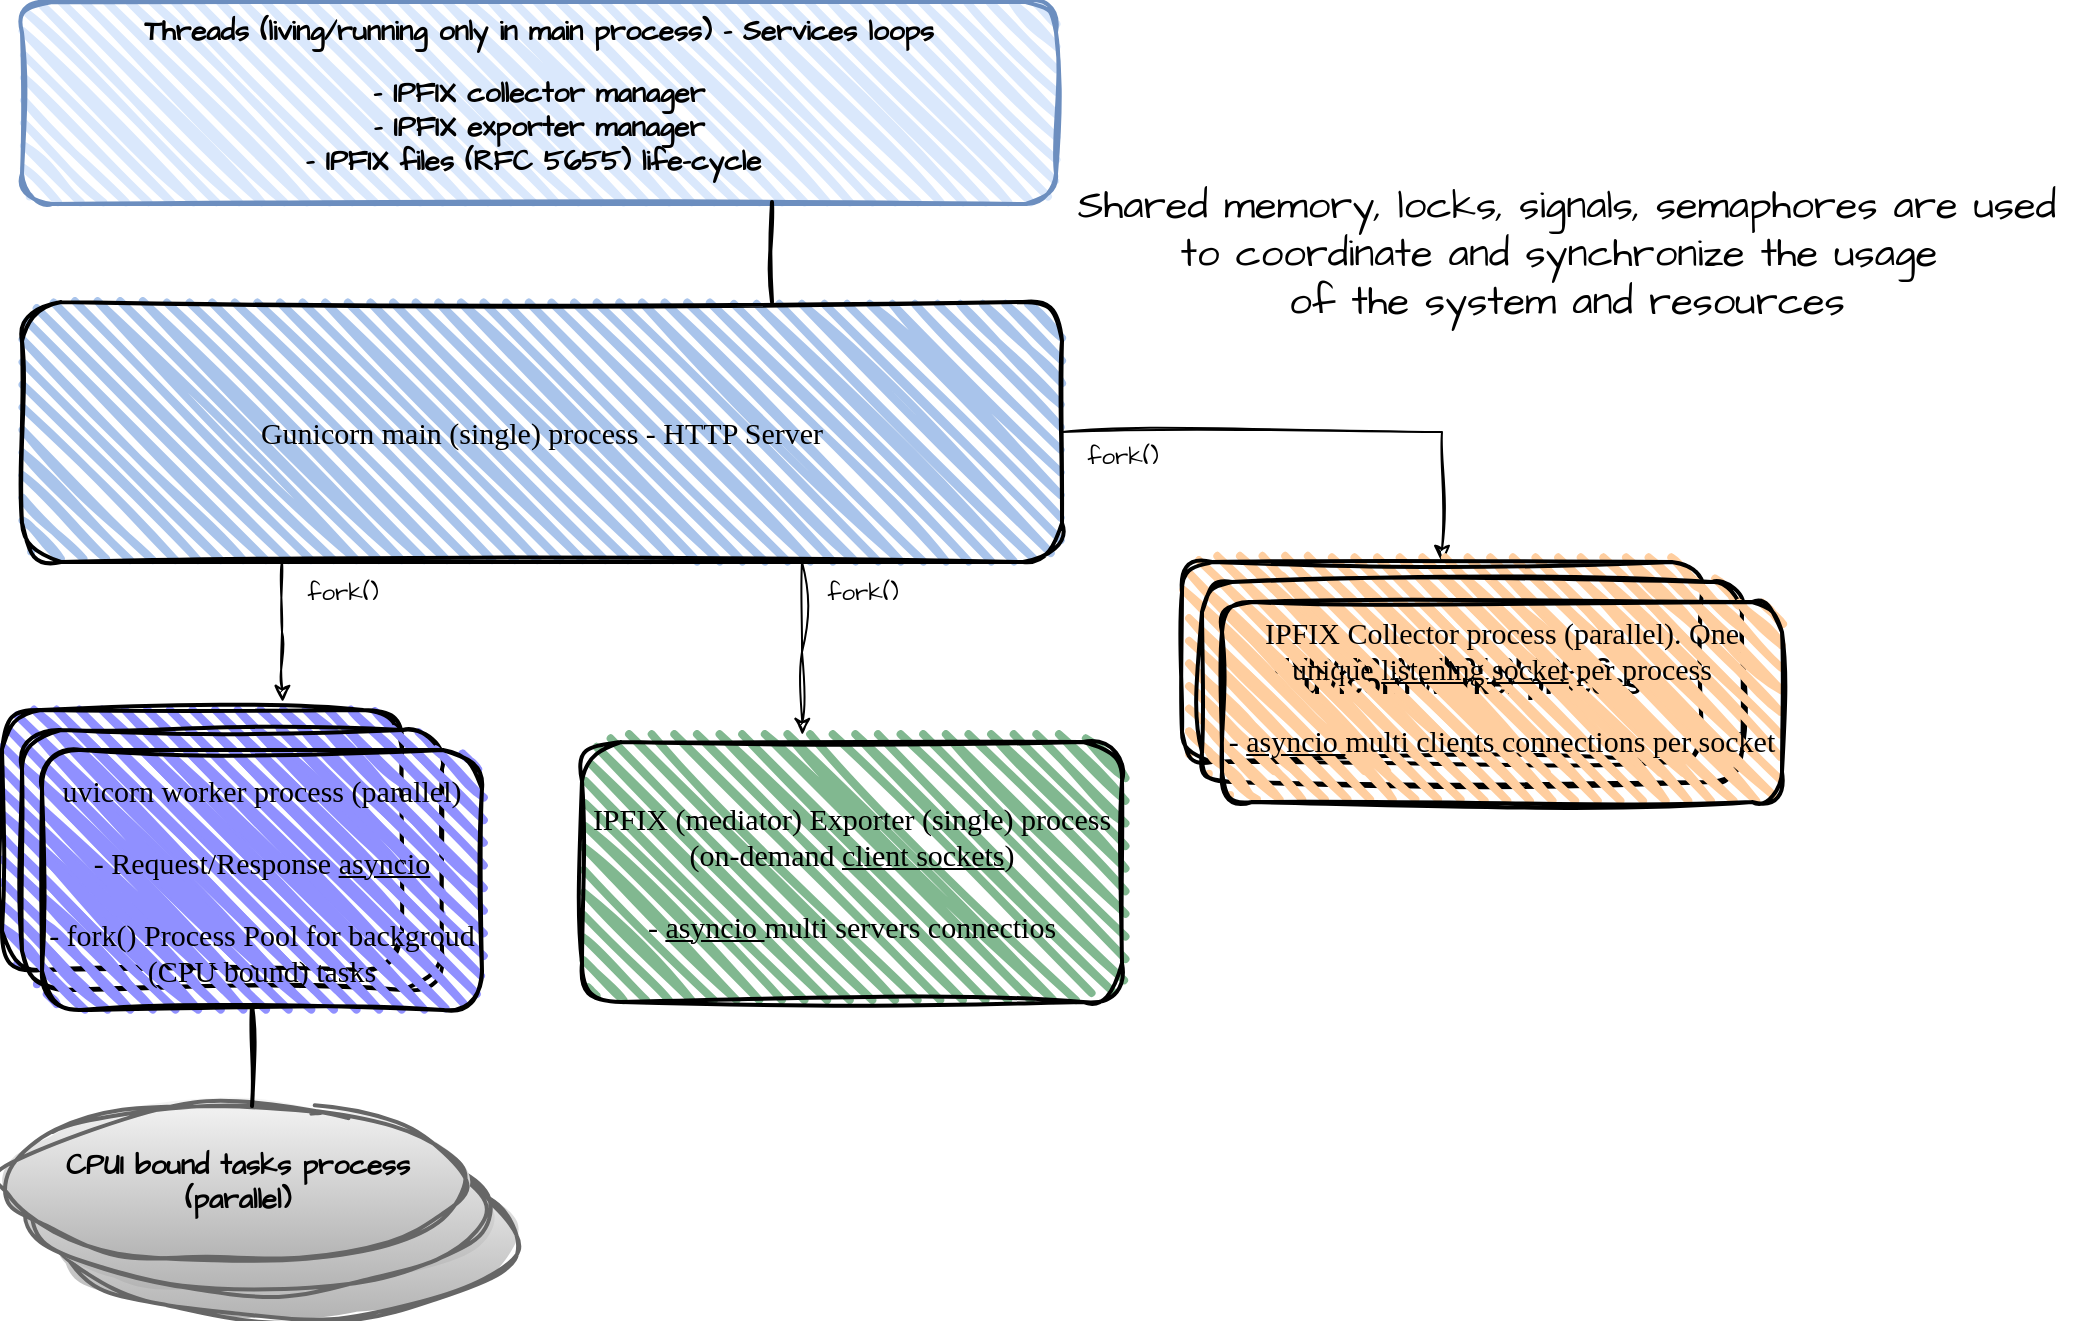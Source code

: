 <mxfile version="28.0.6">
  <diagram name="Página-1" id="d8PLGoHHIkSsOKgrOYxZ">
    <mxGraphModel dx="1284" dy="1633" grid="1" gridSize="10" guides="1" tooltips="1" connect="1" arrows="1" fold="1" page="0" pageScale="1" pageWidth="827" pageHeight="1169" math="0" shadow="0">
      <root>
        <mxCell id="0" />
        <mxCell id="1" parent="0" />
        <mxCell id="go_973DKaNfCa8tB1y57-23" value="" style="ellipse;whiteSpace=wrap;html=1;strokeWidth=2;fillWeight=2;hachureGap=8;fillColor=#f5f5f5;fillStyle=dots;sketch=1;jiggle=2;curveFitting=1;fontFamily=Architects Daughter;fontSource=https%3A%2F%2Ffonts.googleapis.com%2Fcss%3Ffamily%3DArchitects%2BDaughter;strokeColor=#666666;gradientColor=#b3b3b3;" vertex="1" parent="1">
          <mxGeometry x="57.5" y="148" width="230" height="80" as="geometry" />
        </mxCell>
        <mxCell id="go_973DKaNfCa8tB1y57-22" value="" style="ellipse;whiteSpace=wrap;html=1;strokeWidth=2;fillWeight=2;hachureGap=8;fillColor=#f5f5f5;fillStyle=dots;sketch=1;jiggle=2;curveFitting=1;fontFamily=Architects Daughter;fontSource=https%3A%2F%2Ffonts.googleapis.com%2Fcss%3Ffamily%3DArchitects%2BDaughter;strokeColor=#666666;gradientColor=#b3b3b3;" vertex="1" parent="1">
          <mxGeometry x="43.5" y="135" width="230" height="80" as="geometry" />
        </mxCell>
        <mxCell id="go_973DKaNfCa8tB1y57-3" value="" style="rounded=1;whiteSpace=wrap;html=1;strokeWidth=2;fillWeight=4;hachureGap=8;hachureAngle=45;fillColor=light-dark(#9090FF,#198CC4);sketch=1;curveFitting=1;jiggle=2;" vertex="1" parent="1">
          <mxGeometry x="30" y="-76" width="200" height="130" as="geometry" />
        </mxCell>
        <mxCell id="go_973DKaNfCa8tB1y57-4" value="" style="rounded=1;whiteSpace=wrap;html=1;strokeWidth=2;fillWeight=4;hachureGap=8;hachureAngle=45;fillColor=light-dark(#9090FF,#198CC4);sketch=1;curveFitting=1;jiggle=2;" vertex="1" parent="1">
          <mxGeometry x="40" y="-66" width="210" height="130" as="geometry" />
        </mxCell>
        <mxCell id="go_973DKaNfCa8tB1y57-5" value="&lt;font face=&quot;Comic Sans MS&quot; style=&quot;font-size: 15px;&quot;&gt;uvicorn worker &lt;/font&gt;&lt;font face=&quot;Comic Sans MS&quot; style=&quot;font-size: 15px;&quot;&gt;process&amp;nbsp;&lt;/font&gt;&lt;font style=&quot;font-size: 15px;&quot; face=&quot;Comic Sans MS&quot;&gt;(&lt;/font&gt;&lt;span style=&quot;font-family: &amp;quot;Comic Sans MS&amp;quot;; font-size: 15px;&quot;&gt;parallel&lt;/span&gt;&lt;font style=&quot;font-size: 15px;&quot; face=&quot;Comic Sans MS&quot;&gt;)&lt;/font&gt;&lt;div&gt;&lt;font face=&quot;Comic Sans MS&quot; style=&quot;font-size: 15px;&quot;&gt;&lt;br&gt;&lt;/font&gt;&lt;/div&gt;&lt;div&gt;&lt;font face=&quot;Comic Sans MS&quot; style=&quot;font-size: 15px;&quot;&gt;- Request/Response &lt;u&gt;asyncio&lt;/u&gt;&lt;/font&gt;&lt;/div&gt;&lt;div&gt;&lt;font face=&quot;Comic Sans MS&quot; style=&quot;font-size: 15px;&quot;&gt;&lt;u&gt;&lt;br&gt;&lt;/u&gt;&lt;/font&gt;&lt;/div&gt;&lt;div&gt;&lt;font face=&quot;Comic Sans MS&quot; style=&quot;font-size: 15px;&quot;&gt;- fork() Process Pool for backgroud (CPU bound) tasks&lt;/font&gt;&lt;/div&gt;" style="rounded=1;whiteSpace=wrap;html=1;strokeWidth=2;fillWeight=4;hachureGap=8;hachureAngle=45;fillColor=light-dark(#9090FF,#198CC4);sketch=1;curveFitting=1;jiggle=2;" vertex="1" parent="1">
          <mxGeometry x="50" y="-56" width="220" height="130" as="geometry" />
        </mxCell>
        <mxCell id="go_973DKaNfCa8tB1y57-24" style="edgeStyle=orthogonalEdgeStyle;rounded=0;sketch=1;hachureGap=4;jiggle=2;curveFitting=1;orthogonalLoop=1;jettySize=auto;html=1;exitX=0.25;exitY=1;exitDx=0;exitDy=0;fontFamily=Architects Daughter;fontSource=https%3A%2F%2Ffonts.googleapis.com%2Fcss%3Ffamily%3DArchitects%2BDaughter;" edge="1" parent="1" source="go_973DKaNfCa8tB1y57-10">
          <mxGeometry relative="1" as="geometry">
            <mxPoint x="170.286" y="-80" as="targetPoint" />
          </mxGeometry>
        </mxCell>
        <mxCell id="go_973DKaNfCa8tB1y57-30" style="edgeStyle=orthogonalEdgeStyle;rounded=0;sketch=1;hachureGap=4;jiggle=2;curveFitting=1;orthogonalLoop=1;jettySize=auto;html=1;entryX=0.5;entryY=0;entryDx=0;entryDy=0;fontFamily=Architects Daughter;fontSource=https%3A%2F%2Ffonts.googleapis.com%2Fcss%3Ffamily%3DArchitects%2BDaughter;" edge="1" parent="1" source="go_973DKaNfCa8tB1y57-10" target="go_973DKaNfCa8tB1y57-12">
          <mxGeometry relative="1" as="geometry" />
        </mxCell>
        <mxCell id="go_973DKaNfCa8tB1y57-10" value="&lt;span&gt;&lt;font face=&quot;Comic Sans MS&quot; style=&quot;font-size: 15px;&quot;&gt;Gunicorn main (single) process -&amp;nbsp;&lt;/font&gt;&lt;/span&gt;&lt;span style=&quot;font-family: &amp;quot;Comic Sans MS&amp;quot;; font-size: 15px;&quot;&gt;HTTP Server&lt;/span&gt;" style="rounded=1;whiteSpace=wrap;html=1;strokeWidth=2;fillWeight=4;hachureGap=8;hachureAngle=45;fillColor=light-dark(#A9C4EB,#198CC4);sketch=1;curveFitting=1;jiggle=2;fontStyle=0" vertex="1" parent="1">
          <mxGeometry x="40" y="-280" width="520" height="130" as="geometry" />
        </mxCell>
        <mxCell id="go_973DKaNfCa8tB1y57-11" value="&lt;font face=&quot;Comic Sans MS&quot; style=&quot;font-size: 15px;&quot;&gt;IPFIX (mediator) Exporter (single) process (on-demand &lt;u&gt;client sockets&lt;/u&gt;)&lt;/font&gt;&lt;div&gt;&lt;font face=&quot;Comic Sans MS&quot; style=&quot;font-size: 15px;&quot;&gt;&lt;br&gt;&lt;/font&gt;&lt;/div&gt;&lt;div&gt;&lt;font face=&quot;Comic Sans MS&quot; style=&quot;font-size: 15px;&quot;&gt;- &lt;u&gt;asyncio &lt;/u&gt;multi servers connectios&lt;/font&gt;&lt;/div&gt;" style="rounded=1;whiteSpace=wrap;html=1;strokeWidth=2;fillWeight=4;hachureGap=8;hachureAngle=45;fillColor=light-dark(#81B890,#198CC4);sketch=1;curveFitting=1;jiggle=2;" vertex="1" parent="1">
          <mxGeometry x="320" y="-60" width="270" height="130" as="geometry" />
        </mxCell>
        <mxCell id="go_973DKaNfCa8tB1y57-12" value="&lt;b&gt;&lt;font style=&quot;font-size: 15px;&quot;&gt;uvicorn worker process&lt;/font&gt;&lt;/b&gt;" style="rounded=1;whiteSpace=wrap;html=1;strokeWidth=2;fillWeight=4;hachureGap=8;hachureAngle=45;fillColor=light-dark(#FFCE9F,#198CC4);sketch=1;curveFitting=1;jiggle=2;" vertex="1" parent="1">
          <mxGeometry x="620" y="-150" width="260" height="100" as="geometry" />
        </mxCell>
        <mxCell id="go_973DKaNfCa8tB1y57-13" value="&lt;b&gt;&lt;font style=&quot;font-size: 15px;&quot;&gt;uvicorn worker process&lt;/font&gt;&lt;/b&gt;" style="rounded=1;whiteSpace=wrap;html=1;strokeWidth=2;fillWeight=4;hachureGap=8;hachureAngle=45;fillColor=light-dark(#FFCE9F,#198CC4);sketch=1;curveFitting=1;jiggle=2;" vertex="1" parent="1">
          <mxGeometry x="630" y="-140" width="270" height="100" as="geometry" />
        </mxCell>
        <mxCell id="go_973DKaNfCa8tB1y57-14" value="&lt;div style=&quot;&quot;&gt;&lt;span style=&quot;background-color: transparent; color: light-dark(rgb(0, 0, 0), rgb(255, 255, 255)); font-size: 15px;&quot;&gt;IPFIX Collector process&amp;nbsp;&lt;/span&gt;&lt;font style=&quot;background-color: transparent; color: light-dark(rgb(0, 0, 0), rgb(255, 255, 255)); font-size: 15px;&quot; face=&quot;Comic Sans MS&quot;&gt;(&lt;/font&gt;&lt;span style=&quot;background-color: transparent; color: light-dark(rgb(0, 0, 0), rgb(255, 255, 255)); font-size: 15px;&quot;&gt;parallel&lt;/span&gt;&lt;font style=&quot;background-color: transparent; color: light-dark(rgb(0, 0, 0), rgb(255, 255, 255)); font-size: 15px;&quot; face=&quot;Comic Sans MS&quot;&gt;). O&lt;/font&gt;&lt;span style=&quot;background-color: transparent; color: light-dark(rgb(0, 0, 0), rgb(255, 255, 255)); font-size: 15px;&quot;&gt;ne unique&amp;nbsp;&lt;u&gt;listening&amp;nbsp;&lt;/u&gt;&lt;/span&gt;&lt;span style=&quot;background-color: transparent; color: light-dark(rgb(0, 0, 0), rgb(255, 255, 255)); font-size: 15px;&quot;&gt;&lt;u&gt;socket&lt;/u&gt; per process&lt;/span&gt;&lt;/div&gt;&lt;div&gt;&lt;div style=&quot;&quot;&gt;&lt;span style=&quot;font-size: 15px; background-color: transparent; color: light-dark(rgb(0, 0, 0), rgb(255, 255, 255));&quot;&gt;&lt;br&gt;&lt;/span&gt;&lt;/div&gt;&lt;div style=&quot;&quot;&gt;&lt;span style=&quot;font-size: 15px; background-color: transparent; color: light-dark(rgb(0, 0, 0), rgb(255, 255, 255));&quot;&gt;- &lt;u&gt;asyncio &lt;/u&gt;multi clients connections per socket&lt;/span&gt;&lt;/div&gt;&lt;div style=&quot;&quot;&gt;&lt;font style=&quot;&quot;&gt;&lt;span style=&quot;font-size: 15px;&quot;&gt;&lt;br&gt;&lt;/span&gt;&lt;/font&gt;&lt;/div&gt;&lt;div&gt;&lt;br&gt;&lt;/div&gt;&lt;/div&gt;" style="rounded=1;whiteSpace=wrap;html=1;strokeWidth=2;fillWeight=4;hachureGap=8;hachureAngle=45;fillColor=light-dark(#FFCE9F,#198CC4);sketch=1;align=center;verticalAlign=top;curveFitting=1;jiggle=2;fontFamily=Comic Sans MS;" vertex="1" parent="1">
          <mxGeometry x="640" y="-130" width="280" height="100" as="geometry" />
        </mxCell>
        <mxCell id="go_973DKaNfCa8tB1y57-18" value="&lt;font style=&quot;&quot;&gt;&lt;span style=&quot;font-size: 14px;&quot;&gt;&lt;b&gt;CPUI bound tasks process (parallel)&lt;/b&gt;&lt;/span&gt;&lt;/font&gt;" style="ellipse;whiteSpace=wrap;html=1;strokeWidth=2;fillWeight=2;hachureGap=8;fillColor=#f5f5f5;fillStyle=dots;sketch=1;jiggle=2;curveFitting=1;fontFamily=Architects Daughter;fontSource=https%3A%2F%2Ffonts.googleapis.com%2Fcss%3Ffamily%3DArchitects%2BDaughter;strokeColor=#666666;gradientColor=#b3b3b3;" vertex="1" parent="1">
          <mxGeometry x="32.5" y="120" width="230" height="80" as="geometry" />
        </mxCell>
        <mxCell id="go_973DKaNfCa8tB1y57-25" style="edgeStyle=orthogonalEdgeStyle;rounded=0;sketch=1;hachureGap=4;jiggle=2;curveFitting=1;orthogonalLoop=1;jettySize=auto;html=1;exitX=0.75;exitY=1;exitDx=0;exitDy=0;entryX=0.408;entryY=-0.027;entryDx=0;entryDy=0;entryPerimeter=0;fontFamily=Architects Daughter;fontSource=https%3A%2F%2Ffonts.googleapis.com%2Fcss%3Ffamily%3DArchitects%2BDaughter;" edge="1" parent="1" source="go_973DKaNfCa8tB1y57-10" target="go_973DKaNfCa8tB1y57-11">
          <mxGeometry relative="1" as="geometry" />
        </mxCell>
        <mxCell id="go_973DKaNfCa8tB1y57-27" value="fork()" style="text;html=1;align=center;verticalAlign=middle;resizable=0;points=[];autosize=1;strokeColor=none;fillColor=none;fontFamily=Architects Daughter;fontSource=https%3A%2F%2Ffonts.googleapis.com%2Fcss%3Ffamily%3DArchitects%2BDaughter;" vertex="1" parent="1">
          <mxGeometry x="170" y="-149" width="60" height="30" as="geometry" />
        </mxCell>
        <mxCell id="go_973DKaNfCa8tB1y57-29" value="fork()" style="text;html=1;align=center;verticalAlign=middle;resizable=0;points=[];autosize=1;strokeColor=none;fillColor=none;fontFamily=Architects Daughter;fontSource=https%3A%2F%2Ffonts.googleapis.com%2Fcss%3Ffamily%3DArchitects%2BDaughter;" vertex="1" parent="1">
          <mxGeometry x="430" y="-149" width="60" height="30" as="geometry" />
        </mxCell>
        <mxCell id="go_973DKaNfCa8tB1y57-31" value="fork()" style="text;html=1;align=center;verticalAlign=middle;resizable=0;points=[];autosize=1;strokeColor=none;fillColor=none;fontFamily=Architects Daughter;fontSource=https%3A%2F%2Ffonts.googleapis.com%2Fcss%3Ffamily%3DArchitects%2BDaughter;" vertex="1" parent="1">
          <mxGeometry x="560" y="-217" width="60" height="30" as="geometry" />
        </mxCell>
        <mxCell id="go_973DKaNfCa8tB1y57-32" value="&lt;b&gt;&lt;font style=&quot;font-size: 14px;&quot;&gt;Threads (living/running only in main process) - Services loops&lt;/font&gt;&lt;/b&gt;&lt;div&gt;&lt;br&gt;&lt;/div&gt;&lt;div&gt;&lt;b&gt;&lt;font style=&quot;font-size: 14px;&quot;&gt;- IPFIX collector manager&lt;/font&gt;&lt;/b&gt;&lt;/div&gt;&lt;div&gt;&lt;b&gt;&lt;font style=&quot;font-size: 14px;&quot;&gt;- IPFIX exporter manager&lt;/font&gt;&lt;/b&gt;&lt;/div&gt;&lt;div&gt;&lt;b style=&quot;background-color: transparent; color: light-dark(rgb(0, 0, 0), rgb(255, 255, 255));&quot;&gt;&lt;font style=&quot;font-size: 14px;&quot;&gt;- IPFIX files (RFC 5655) life-cycle&amp;nbsp;&lt;/font&gt;&lt;/b&gt;&lt;/div&gt;&lt;div&gt;&lt;b style=&quot;background-color: transparent; color: light-dark(rgb(0, 0, 0), rgb(255, 255, 255));&quot;&gt;&lt;font style=&quot;font-size: 14px;&quot;&gt;&lt;br&gt;&lt;/font&gt;&lt;/b&gt;&lt;/div&gt;&lt;div&gt;&lt;b style=&quot;background-color: transparent; color: light-dark(rgb(0, 0, 0), rgb(255, 255, 255));&quot;&gt;&lt;font style=&quot;font-size: 14px;&quot;&gt;&lt;br&gt;&lt;/font&gt;&lt;/b&gt;&lt;/div&gt;" style="rounded=1;whiteSpace=wrap;html=1;strokeWidth=2;fillWeight=4;hachureGap=8;hachureAngle=45;fillColor=#dae8fc;sketch=1;jiggle=2;curveFitting=1;fontFamily=Architects Daughter;fontSource=https%3A%2F%2Ffonts.googleapis.com%2Fcss%3Ffamily%3DArchitects%2BDaughter;strokeColor=#6c8ebf;align=center;verticalAlign=top;" vertex="1" parent="1">
          <mxGeometry x="40" y="-430" width="517" height="101" as="geometry" />
        </mxCell>
        <mxCell id="go_973DKaNfCa8tB1y57-36" value="" style="line;strokeWidth=2;direction=south;html=1;sketch=1;hachureGap=4;jiggle=2;curveFitting=1;fontFamily=Architects Daughter;fontSource=https%3A%2F%2Ffonts.googleapis.com%2Fcss%3Ffamily%3DArchitects%2BDaughter;" vertex="1" parent="1">
          <mxGeometry x="410" y="-330" width="10" height="50" as="geometry" />
        </mxCell>
        <mxCell id="go_973DKaNfCa8tB1y57-37" value="Shared memory, locks, signals, semaphores are used&lt;div&gt;&lt;span style=&quot;background-color: transparent; color: light-dark(rgb(0, 0, 0), rgb(255, 255, 255));&quot;&gt;to coordinate and synchronize the usage&amp;nbsp;&lt;/span&gt;&lt;/div&gt;&lt;div&gt;&lt;span style=&quot;background-color: transparent; color: light-dark(rgb(0, 0, 0), rgb(255, 255, 255));&quot;&gt;of the system and resources&lt;/span&gt;&lt;/div&gt;" style="text;html=1;align=center;verticalAlign=middle;resizable=0;points=[];autosize=1;strokeColor=none;fillColor=none;fontFamily=Architects Daughter;fontSource=https%3A%2F%2Ffonts.googleapis.com%2Fcss%3Ffamily%3DArchitects%2BDaughter;fontSize=20;" vertex="1" parent="1">
          <mxGeometry x="557" y="-350" width="510" height="90" as="geometry" />
        </mxCell>
        <mxCell id="go_973DKaNfCa8tB1y57-39" value="" style="line;strokeWidth=2;direction=south;html=1;sketch=1;hachureGap=4;jiggle=2;curveFitting=1;fontFamily=Architects Daughter;fontSource=https%3A%2F%2Ffonts.googleapis.com%2Fcss%3Ffamily%3DArchitects%2BDaughter;" vertex="1" parent="1">
          <mxGeometry x="150" y="72" width="10" height="50" as="geometry" />
        </mxCell>
      </root>
    </mxGraphModel>
  </diagram>
</mxfile>
